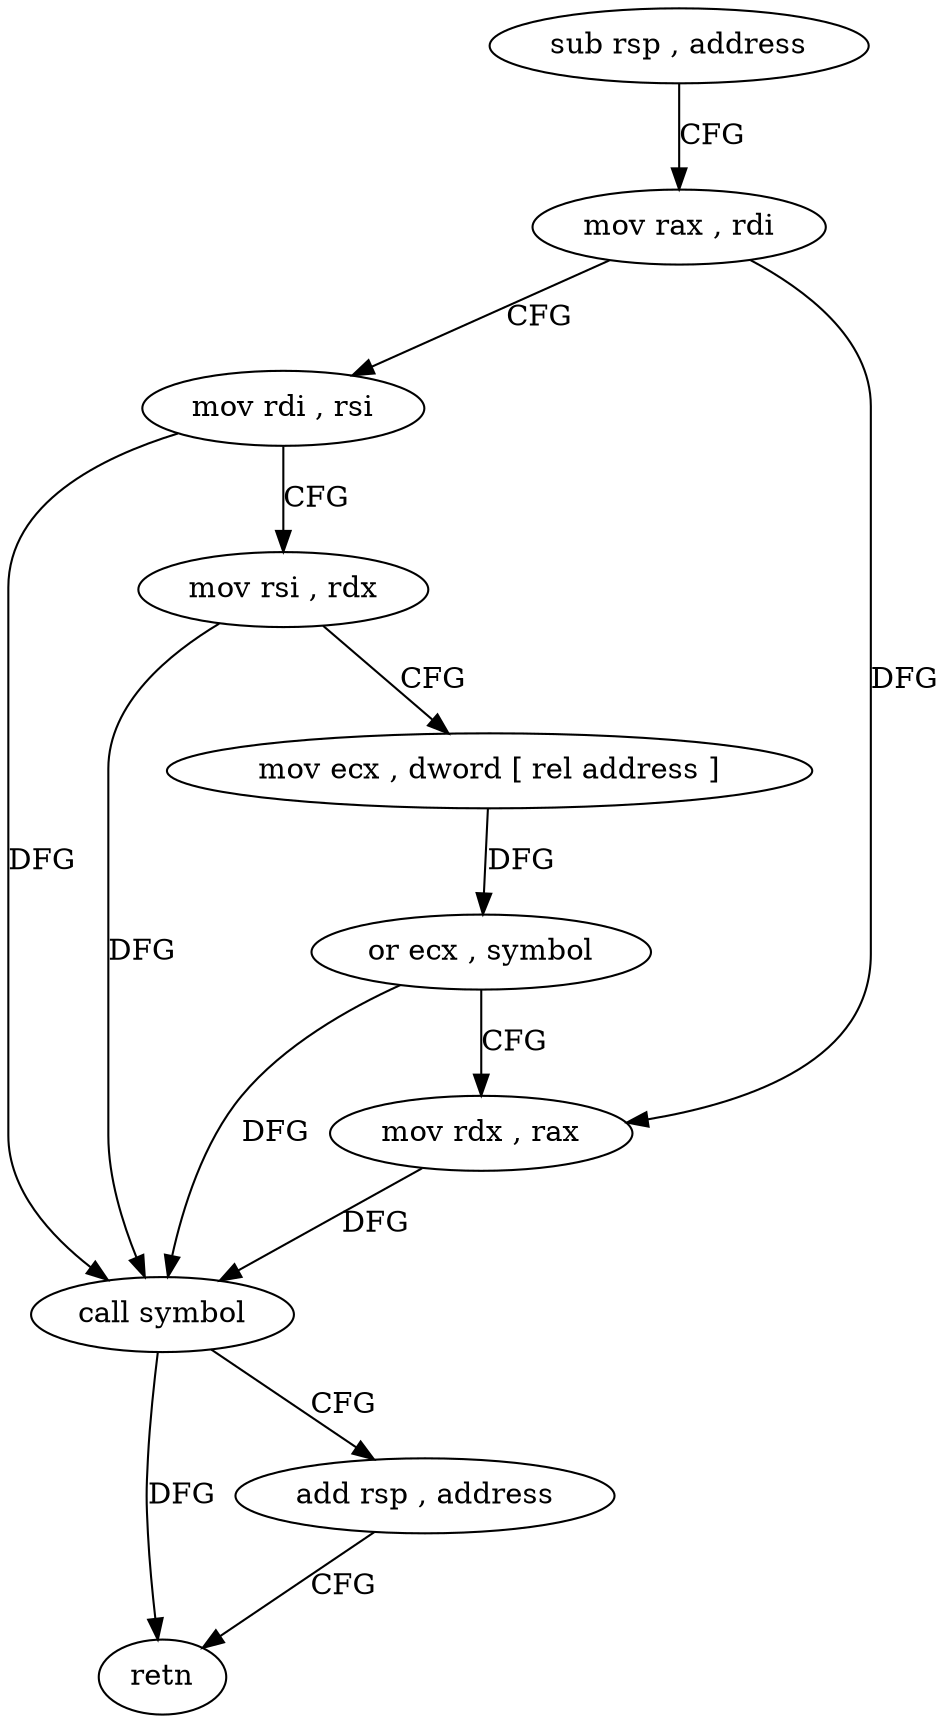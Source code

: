 digraph "func" {
"4247940" [label = "sub rsp , address" ]
"4247944" [label = "mov rax , rdi" ]
"4247947" [label = "mov rdi , rsi" ]
"4247950" [label = "mov rsi , rdx" ]
"4247953" [label = "mov ecx , dword [ rel address ]" ]
"4247959" [label = "or ecx , symbol" ]
"4247965" [label = "mov rdx , rax" ]
"4247968" [label = "call symbol" ]
"4247973" [label = "add rsp , address" ]
"4247977" [label = "retn" ]
"4247940" -> "4247944" [ label = "CFG" ]
"4247944" -> "4247947" [ label = "CFG" ]
"4247944" -> "4247965" [ label = "DFG" ]
"4247947" -> "4247950" [ label = "CFG" ]
"4247947" -> "4247968" [ label = "DFG" ]
"4247950" -> "4247953" [ label = "CFG" ]
"4247950" -> "4247968" [ label = "DFG" ]
"4247953" -> "4247959" [ label = "DFG" ]
"4247959" -> "4247965" [ label = "CFG" ]
"4247959" -> "4247968" [ label = "DFG" ]
"4247965" -> "4247968" [ label = "DFG" ]
"4247968" -> "4247973" [ label = "CFG" ]
"4247968" -> "4247977" [ label = "DFG" ]
"4247973" -> "4247977" [ label = "CFG" ]
}
